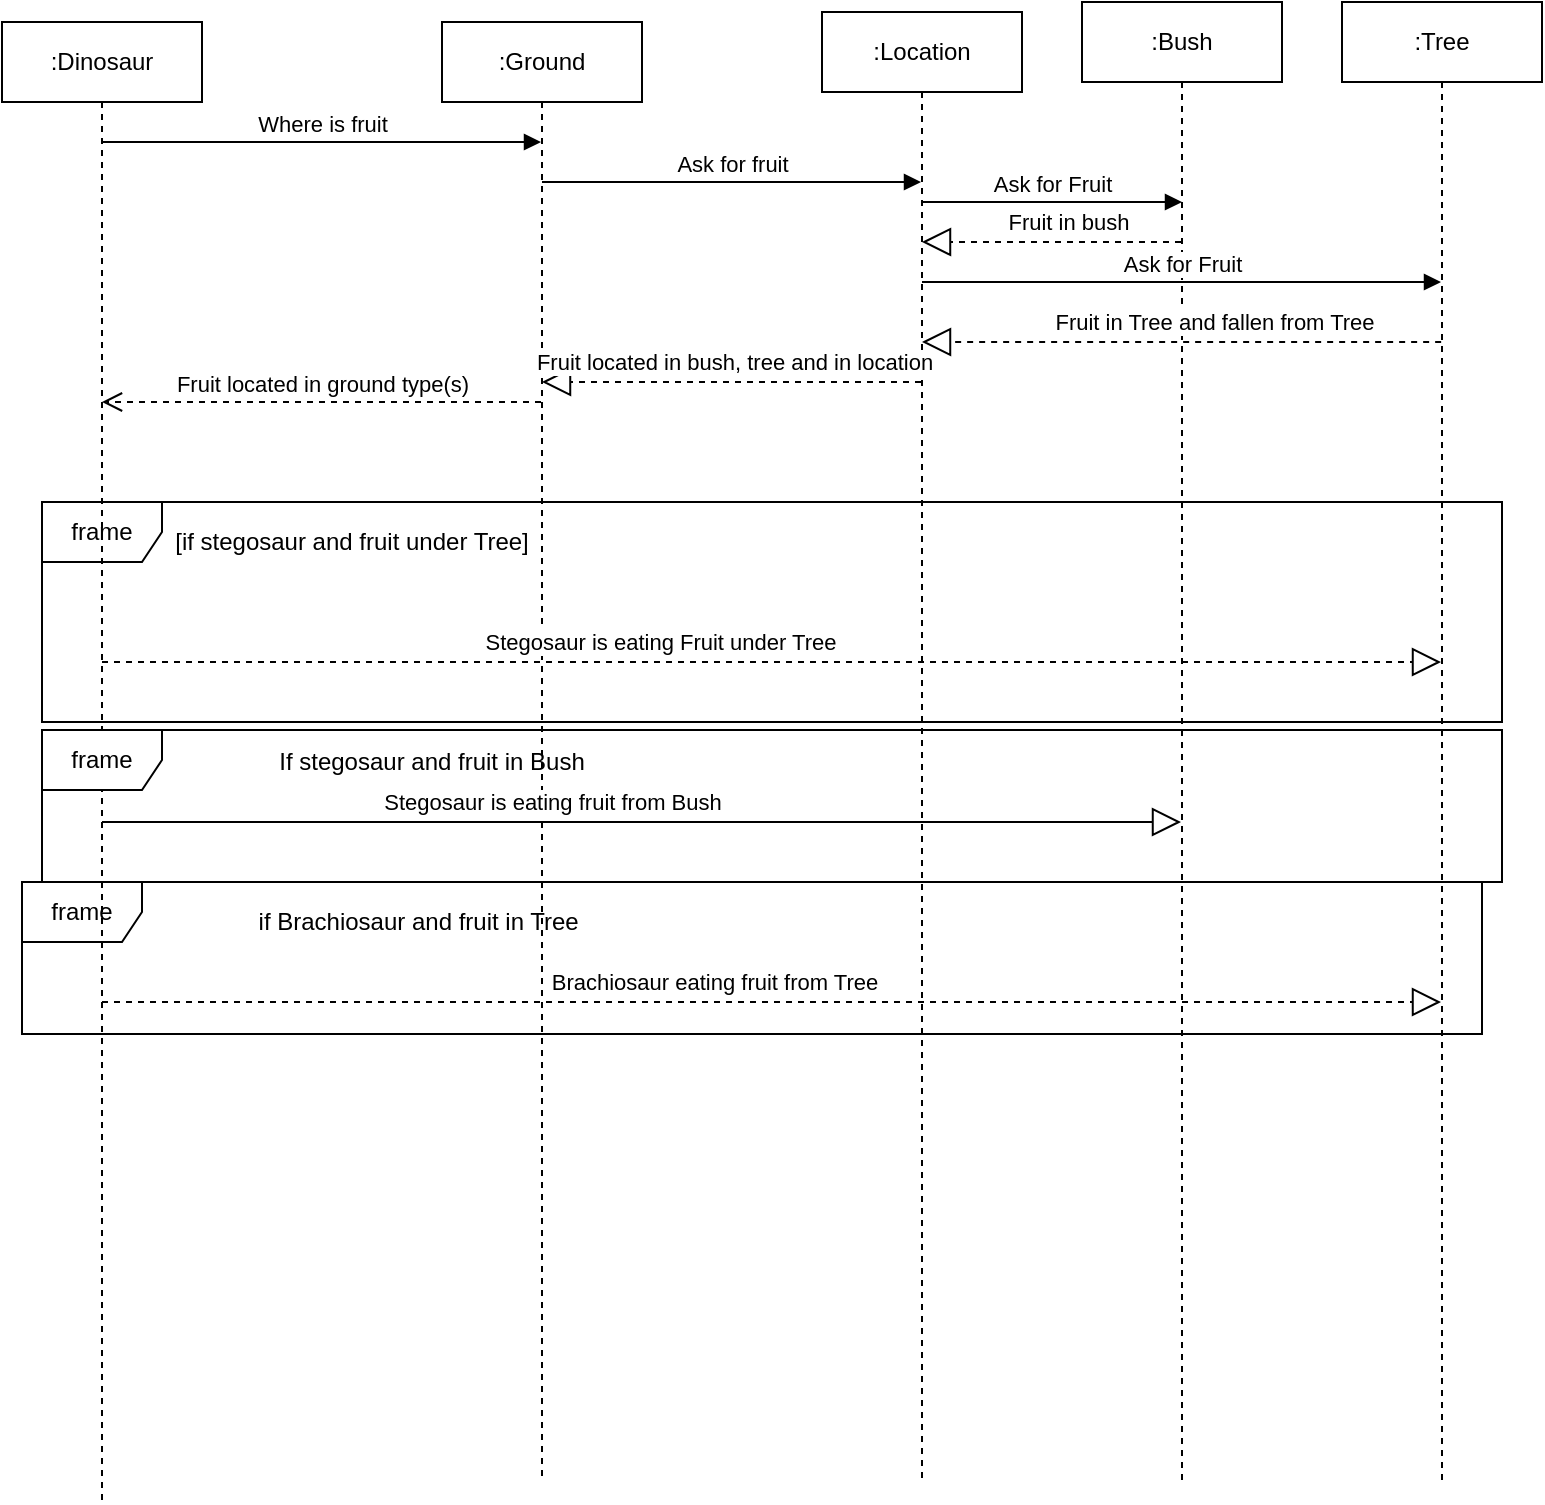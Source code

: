 <mxfile version="14.6.5" type="device"><diagram id="DBW0H9qfV-lm4PLxD-fK" name="Page-1"><mxGraphModel dx="1178" dy="659" grid="1" gridSize="10" guides="1" tooltips="1" connect="1" arrows="1" fold="1" page="1" pageScale="1" pageWidth="1169" pageHeight="827" math="0" shadow="0"><root><mxCell id="0"/><mxCell id="1" parent="0"/><mxCell id="1lEnc1PEUPaPb4Vysdhl-48" value="frame" style="shape=umlFrame;whiteSpace=wrap;html=1;" vertex="1" parent="1"><mxGeometry x="240" y="490" width="730" height="76" as="geometry"/></mxCell><mxCell id="1lEnc1PEUPaPb4Vysdhl-9" value="frame" style="shape=umlFrame;whiteSpace=wrap;html=1;" vertex="1" parent="1"><mxGeometry x="250" y="300" width="730" height="110" as="geometry"/></mxCell><mxCell id="1lEnc1PEUPaPb4Vysdhl-1" value=":Ground" style="shape=umlLifeline;perimeter=lifelinePerimeter;whiteSpace=wrap;html=1;container=1;collapsible=0;recursiveResize=0;outlineConnect=0;" vertex="1" parent="1"><mxGeometry x="450" y="60" width="100" height="730" as="geometry"/></mxCell><mxCell id="1lEnc1PEUPaPb4Vysdhl-11" value="Ask for fruit" style="html=1;verticalAlign=bottom;endArrow=block;" edge="1" parent="1lEnc1PEUPaPb4Vysdhl-1" target="1lEnc1PEUPaPb4Vysdhl-12"><mxGeometry width="80" relative="1" as="geometry"><mxPoint x="50" y="80" as="sourcePoint"/><mxPoint x="210" y="80" as="targetPoint"/></mxGeometry></mxCell><mxCell id="1lEnc1PEUPaPb4Vysdhl-2" value=":Dinosaur" style="shape=umlLifeline;perimeter=lifelinePerimeter;whiteSpace=wrap;html=1;container=1;collapsible=0;recursiveResize=0;outlineConnect=0;" vertex="1" parent="1"><mxGeometry x="230" y="60" width="100" height="740" as="geometry"/></mxCell><mxCell id="1lEnc1PEUPaPb4Vysdhl-6" value="Where is fruit" style="html=1;verticalAlign=bottom;endArrow=block;" edge="1" parent="1" source="1lEnc1PEUPaPb4Vysdhl-2" target="1lEnc1PEUPaPb4Vysdhl-1"><mxGeometry width="80" relative="1" as="geometry"><mxPoint x="280" y="180" as="sourcePoint"/><mxPoint x="390" y="180" as="targetPoint"/><Array as="points"><mxPoint x="390" y="120"/><mxPoint x="470" y="120"/></Array></mxGeometry></mxCell><mxCell id="1lEnc1PEUPaPb4Vysdhl-7" value="Fruit located in ground type(s)" style="html=1;verticalAlign=bottom;endArrow=open;dashed=1;endSize=8;" edge="1" parent="1" source="1lEnc1PEUPaPb4Vysdhl-1" target="1lEnc1PEUPaPb4Vysdhl-2"><mxGeometry relative="1" as="geometry"><mxPoint x="400" y="210" as="sourcePoint"/><mxPoint x="280" y="210" as="targetPoint"/><Array as="points"><mxPoint x="390" y="250"/></Array></mxGeometry></mxCell><mxCell id="1lEnc1PEUPaPb4Vysdhl-10" value="[if stegosaur and fruit under Tree]" style="text;html=1;strokeColor=none;fillColor=none;align=center;verticalAlign=middle;whiteSpace=wrap;rounded=0;" vertex="1" parent="1"><mxGeometry x="310" y="310" width="190" height="20" as="geometry"/></mxCell><mxCell id="1lEnc1PEUPaPb4Vysdhl-12" value=":Location" style="shape=umlLifeline;perimeter=lifelinePerimeter;whiteSpace=wrap;html=1;container=1;collapsible=0;recursiveResize=0;outlineConnect=0;" vertex="1" parent="1"><mxGeometry x="640" y="55" width="100" height="735" as="geometry"/></mxCell><mxCell id="1lEnc1PEUPaPb4Vysdhl-13" value="Ask for Fruit" style="html=1;verticalAlign=bottom;endArrow=block;" edge="1" parent="1"><mxGeometry width="80" relative="1" as="geometry"><mxPoint x="690" y="150" as="sourcePoint"/><mxPoint x="820" y="150" as="targetPoint"/><Array as="points"><mxPoint x="740" y="150"/></Array></mxGeometry></mxCell><mxCell id="1lEnc1PEUPaPb4Vysdhl-14" value=":Bush" style="shape=umlLifeline;perimeter=lifelinePerimeter;whiteSpace=wrap;html=1;container=1;collapsible=0;recursiveResize=0;outlineConnect=0;" vertex="1" parent="1"><mxGeometry x="770" y="50" width="100" height="740" as="geometry"/></mxCell><mxCell id="1lEnc1PEUPaPb4Vysdhl-15" value=":Tree" style="shape=umlLifeline;perimeter=lifelinePerimeter;whiteSpace=wrap;html=1;container=1;collapsible=0;recursiveResize=0;outlineConnect=0;" vertex="1" parent="1"><mxGeometry x="900" y="50" width="100" height="740" as="geometry"/></mxCell><mxCell id="1lEnc1PEUPaPb4Vysdhl-18" value="" style="endArrow=block;dashed=1;endFill=0;endSize=12;html=1;" edge="1" parent="1" source="1lEnc1PEUPaPb4Vysdhl-14" target="1lEnc1PEUPaPb4Vysdhl-12"><mxGeometry width="160" relative="1" as="geometry"><mxPoint x="810" y="460" as="sourcePoint"/><mxPoint x="520" y="480" as="targetPoint"/><Array as="points"><mxPoint x="730" y="170"/></Array></mxGeometry></mxCell><mxCell id="1lEnc1PEUPaPb4Vysdhl-19" value="Fruit in bush" style="edgeLabel;html=1;align=center;verticalAlign=middle;resizable=0;points=[];" vertex="1" connectable="0" parent="1lEnc1PEUPaPb4Vysdhl-18"><mxGeometry x="-0.122" y="-2" relative="1" as="geometry"><mxPoint y="-8" as="offset"/></mxGeometry></mxCell><mxCell id="1lEnc1PEUPaPb4Vysdhl-20" value="Ask for Fruit" style="html=1;verticalAlign=bottom;endArrow=block;" edge="1" parent="1" target="1lEnc1PEUPaPb4Vysdhl-15"><mxGeometry width="80" relative="1" as="geometry"><mxPoint x="690" y="190" as="sourcePoint"/><mxPoint x="820" y="190" as="targetPoint"/><Array as="points"><mxPoint x="740" y="190"/></Array></mxGeometry></mxCell><mxCell id="1lEnc1PEUPaPb4Vysdhl-21" value="" style="endArrow=block;dashed=1;endFill=0;endSize=12;html=1;" edge="1" parent="1" target="1lEnc1PEUPaPb4Vysdhl-12"><mxGeometry width="160" relative="1" as="geometry"><mxPoint x="949.57" y="220" as="sourcePoint"/><mxPoint x="789.999" y="220" as="targetPoint"/><Array as="points"><mxPoint x="860.07" y="220"/></Array></mxGeometry></mxCell><mxCell id="1lEnc1PEUPaPb4Vysdhl-22" value="Fruit in Tree and fallen from Tree" style="edgeLabel;html=1;align=center;verticalAlign=middle;resizable=0;points=[];" vertex="1" connectable="0" parent="1lEnc1PEUPaPb4Vysdhl-21"><mxGeometry x="-0.122" y="-2" relative="1" as="geometry"><mxPoint y="-8" as="offset"/></mxGeometry></mxCell><mxCell id="1lEnc1PEUPaPb4Vysdhl-23" value="" style="endArrow=block;dashed=1;endFill=0;endSize=12;html=1;" edge="1" parent="1" source="1lEnc1PEUPaPb4Vysdhl-12" target="1lEnc1PEUPaPb4Vysdhl-1"><mxGeometry width="160" relative="1" as="geometry"><mxPoint x="520" y="240" as="sourcePoint"/><mxPoint x="680" y="240" as="targetPoint"/><Array as="points"><mxPoint x="590" y="240"/></Array></mxGeometry></mxCell><mxCell id="1lEnc1PEUPaPb4Vysdhl-24" value="Fruit located in bush, tree and in location" style="edgeLabel;html=1;align=center;verticalAlign=middle;resizable=0;points=[];" vertex="1" connectable="0" parent="1lEnc1PEUPaPb4Vysdhl-23"><mxGeometry x="0.251" y="-2" relative="1" as="geometry"><mxPoint x="25" y="-8" as="offset"/></mxGeometry></mxCell><mxCell id="1lEnc1PEUPaPb4Vysdhl-25" value="" style="endArrow=block;dashed=1;endFill=0;endSize=12;html=1;" edge="1" parent="1" target="1lEnc1PEUPaPb4Vysdhl-15"><mxGeometry width="160" relative="1" as="geometry"><mxPoint x="280" y="380" as="sourcePoint"/><mxPoint x="440" y="380" as="targetPoint"/></mxGeometry></mxCell><mxCell id="1lEnc1PEUPaPb4Vysdhl-26" value="Stegosaur is eating Fruit under Tree" style="edgeLabel;html=1;align=center;verticalAlign=middle;resizable=0;points=[];" vertex="1" connectable="0" parent="1lEnc1PEUPaPb4Vysdhl-25"><mxGeometry x="-0.168" relative="1" as="geometry"><mxPoint y="-10" as="offset"/></mxGeometry></mxCell><mxCell id="1lEnc1PEUPaPb4Vysdhl-34" value="" style="endArrow=block;endFill=0;endSize=12;html=1;" edge="1" parent="1" source="1lEnc1PEUPaPb4Vysdhl-2" target="1lEnc1PEUPaPb4Vysdhl-14"><mxGeometry width="160" relative="1" as="geometry"><mxPoint x="280" y="540" as="sourcePoint"/><mxPoint x="949.5" y="540" as="targetPoint"/><Array as="points"><mxPoint x="450" y="460"/><mxPoint x="620" y="460"/></Array></mxGeometry></mxCell><mxCell id="1lEnc1PEUPaPb4Vysdhl-35" value="Stegosaur is eating fruit from Bush" style="edgeLabel;html=1;align=center;verticalAlign=middle;resizable=0;points=[];" vertex="1" connectable="0" parent="1lEnc1PEUPaPb4Vysdhl-34"><mxGeometry x="-0.168" relative="1" as="geometry"><mxPoint y="-10" as="offset"/></mxGeometry></mxCell><mxCell id="1lEnc1PEUPaPb4Vysdhl-43" value="" style="endArrow=block;dashed=1;endFill=0;endSize=12;html=1;" edge="1" parent="1" source="1lEnc1PEUPaPb4Vysdhl-2" target="1lEnc1PEUPaPb4Vysdhl-15"><mxGeometry width="160" relative="1" as="geometry"><mxPoint x="280" y="700" as="sourcePoint"/><mxPoint x="440" y="700" as="targetPoint"/><Array as="points"><mxPoint x="630" y="550"/></Array></mxGeometry></mxCell><mxCell id="1lEnc1PEUPaPb4Vysdhl-44" value="Brachiosaur eating fruit from Tree" style="edgeLabel;html=1;align=center;verticalAlign=middle;resizable=0;points=[];" vertex="1" connectable="0" parent="1lEnc1PEUPaPb4Vysdhl-43"><mxGeometry x="-0.094" relative="1" as="geometry"><mxPoint x="2" y="-10" as="offset"/></mxGeometry></mxCell><mxCell id="1lEnc1PEUPaPb4Vysdhl-45" value="frame" style="shape=umlFrame;whiteSpace=wrap;html=1;" vertex="1" parent="1"><mxGeometry x="250" y="414" width="730" height="76" as="geometry"/></mxCell><mxCell id="1lEnc1PEUPaPb4Vysdhl-47" value="If stegosaur and fruit in Bush" style="text;html=1;strokeColor=none;fillColor=none;align=center;verticalAlign=middle;whiteSpace=wrap;rounded=0;" vertex="1" parent="1"><mxGeometry x="340" y="420" width="210" height="20" as="geometry"/></mxCell><mxCell id="1lEnc1PEUPaPb4Vysdhl-49" value="if Brachiosaur and fruit in Tree&amp;nbsp;" style="text;html=1;strokeColor=none;fillColor=none;align=center;verticalAlign=middle;whiteSpace=wrap;rounded=0;" vertex="1" parent="1"><mxGeometry x="330" y="500" width="220" height="20" as="geometry"/></mxCell></root></mxGraphModel></diagram></mxfile>